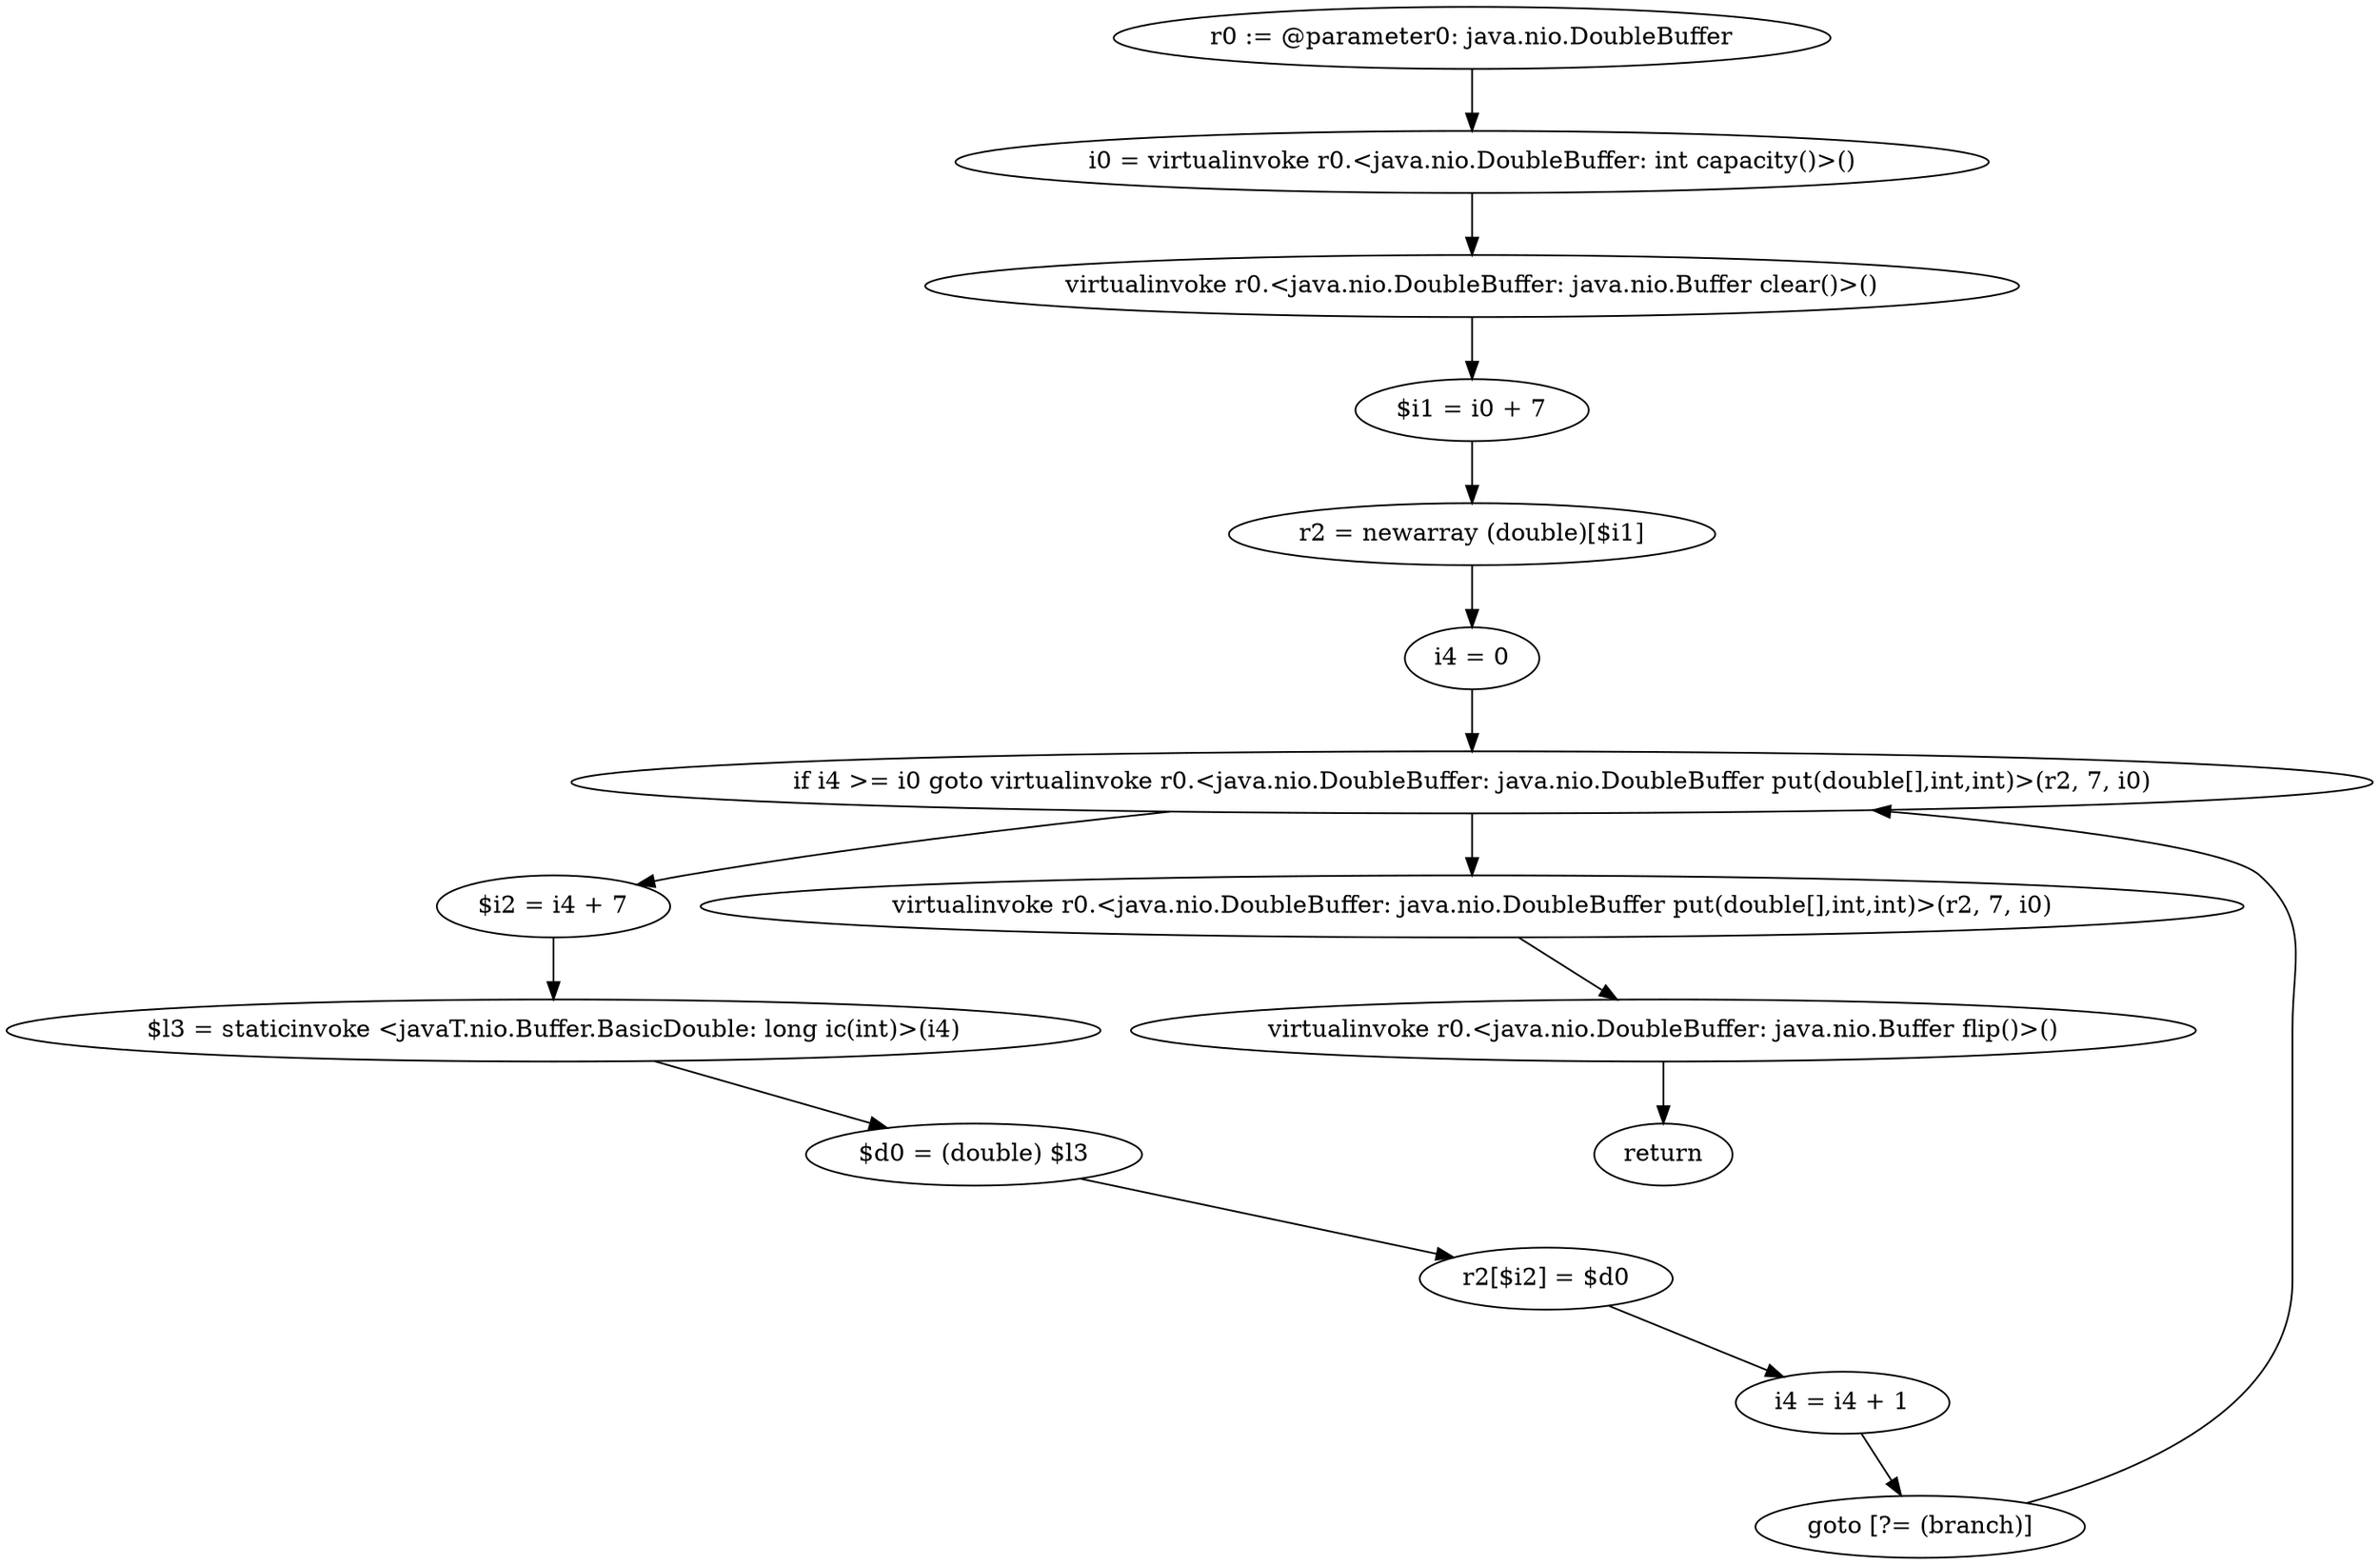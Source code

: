 digraph "unitGraph" {
    "r0 := @parameter0: java.nio.DoubleBuffer"
    "i0 = virtualinvoke r0.<java.nio.DoubleBuffer: int capacity()>()"
    "virtualinvoke r0.<java.nio.DoubleBuffer: java.nio.Buffer clear()>()"
    "$i1 = i0 + 7"
    "r2 = newarray (double)[$i1]"
    "i4 = 0"
    "if i4 >= i0 goto virtualinvoke r0.<java.nio.DoubleBuffer: java.nio.DoubleBuffer put(double[],int,int)>(r2, 7, i0)"
    "$i2 = i4 + 7"
    "$l3 = staticinvoke <javaT.nio.Buffer.BasicDouble: long ic(int)>(i4)"
    "$d0 = (double) $l3"
    "r2[$i2] = $d0"
    "i4 = i4 + 1"
    "goto [?= (branch)]"
    "virtualinvoke r0.<java.nio.DoubleBuffer: java.nio.DoubleBuffer put(double[],int,int)>(r2, 7, i0)"
    "virtualinvoke r0.<java.nio.DoubleBuffer: java.nio.Buffer flip()>()"
    "return"
    "r0 := @parameter0: java.nio.DoubleBuffer"->"i0 = virtualinvoke r0.<java.nio.DoubleBuffer: int capacity()>()";
    "i0 = virtualinvoke r0.<java.nio.DoubleBuffer: int capacity()>()"->"virtualinvoke r0.<java.nio.DoubleBuffer: java.nio.Buffer clear()>()";
    "virtualinvoke r0.<java.nio.DoubleBuffer: java.nio.Buffer clear()>()"->"$i1 = i0 + 7";
    "$i1 = i0 + 7"->"r2 = newarray (double)[$i1]";
    "r2 = newarray (double)[$i1]"->"i4 = 0";
    "i4 = 0"->"if i4 >= i0 goto virtualinvoke r0.<java.nio.DoubleBuffer: java.nio.DoubleBuffer put(double[],int,int)>(r2, 7, i0)";
    "if i4 >= i0 goto virtualinvoke r0.<java.nio.DoubleBuffer: java.nio.DoubleBuffer put(double[],int,int)>(r2, 7, i0)"->"$i2 = i4 + 7";
    "if i4 >= i0 goto virtualinvoke r0.<java.nio.DoubleBuffer: java.nio.DoubleBuffer put(double[],int,int)>(r2, 7, i0)"->"virtualinvoke r0.<java.nio.DoubleBuffer: java.nio.DoubleBuffer put(double[],int,int)>(r2, 7, i0)";
    "$i2 = i4 + 7"->"$l3 = staticinvoke <javaT.nio.Buffer.BasicDouble: long ic(int)>(i4)";
    "$l3 = staticinvoke <javaT.nio.Buffer.BasicDouble: long ic(int)>(i4)"->"$d0 = (double) $l3";
    "$d0 = (double) $l3"->"r2[$i2] = $d0";
    "r2[$i2] = $d0"->"i4 = i4 + 1";
    "i4 = i4 + 1"->"goto [?= (branch)]";
    "goto [?= (branch)]"->"if i4 >= i0 goto virtualinvoke r0.<java.nio.DoubleBuffer: java.nio.DoubleBuffer put(double[],int,int)>(r2, 7, i0)";
    "virtualinvoke r0.<java.nio.DoubleBuffer: java.nio.DoubleBuffer put(double[],int,int)>(r2, 7, i0)"->"virtualinvoke r0.<java.nio.DoubleBuffer: java.nio.Buffer flip()>()";
    "virtualinvoke r0.<java.nio.DoubleBuffer: java.nio.Buffer flip()>()"->"return";
}
